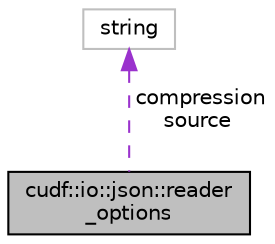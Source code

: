 digraph "cudf::io::json::reader_options"
{
  edge [fontname="Helvetica",fontsize="10",labelfontname="Helvetica",labelfontsize="10"];
  node [fontname="Helvetica",fontsize="10",shape=record];
  Node1 [label="cudf::io::json::reader\l_options",height=0.2,width=0.4,color="black", fillcolor="grey75", style="filled", fontcolor="black"];
  Node2 -> Node1 [dir="back",color="darkorchid3",fontsize="10",style="dashed",label=" compression\nsource" ,fontname="Helvetica"];
  Node2 [label="string",height=0.2,width=0.4,color="grey75", fillcolor="white", style="filled"];
}
